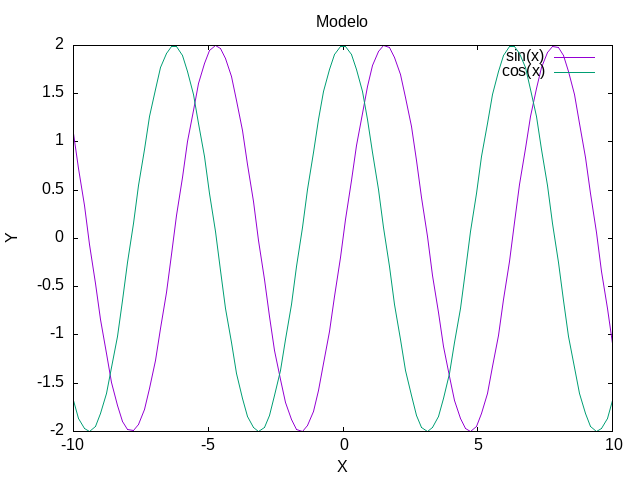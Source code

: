 # To view in X:

# To print on a PostScript printer:

set timefmt '%Y-%m-%d %H:%M:%S'

set term png
set output "%y-%m-%d-%H-%M.png"


set title "Modelo"
set xlabel "X"
set ylabel "Y"

set style data linespoints

f(x) = 2 * sin(x)
g(x) = 2 * cos(x)

# Plot
plot f(x) title 'sin(x)' with lines linestyle 1, \
     g(x) title 'cos(x)' with lines linestyle 2
